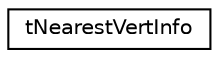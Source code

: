 digraph G
{
  edge [fontname="Helvetica",fontsize="10",labelfontname="Helvetica",labelfontsize="10"];
  node [fontname="Helvetica",fontsize="10",shape=record];
  rankdir=LR;
  Node1 [label="tNearestVertInfo",height=0.2,width=0.4,color="black", fillcolor="white", style="filled",URL="$da/d30/structtNearestVertInfo.html"];
}
